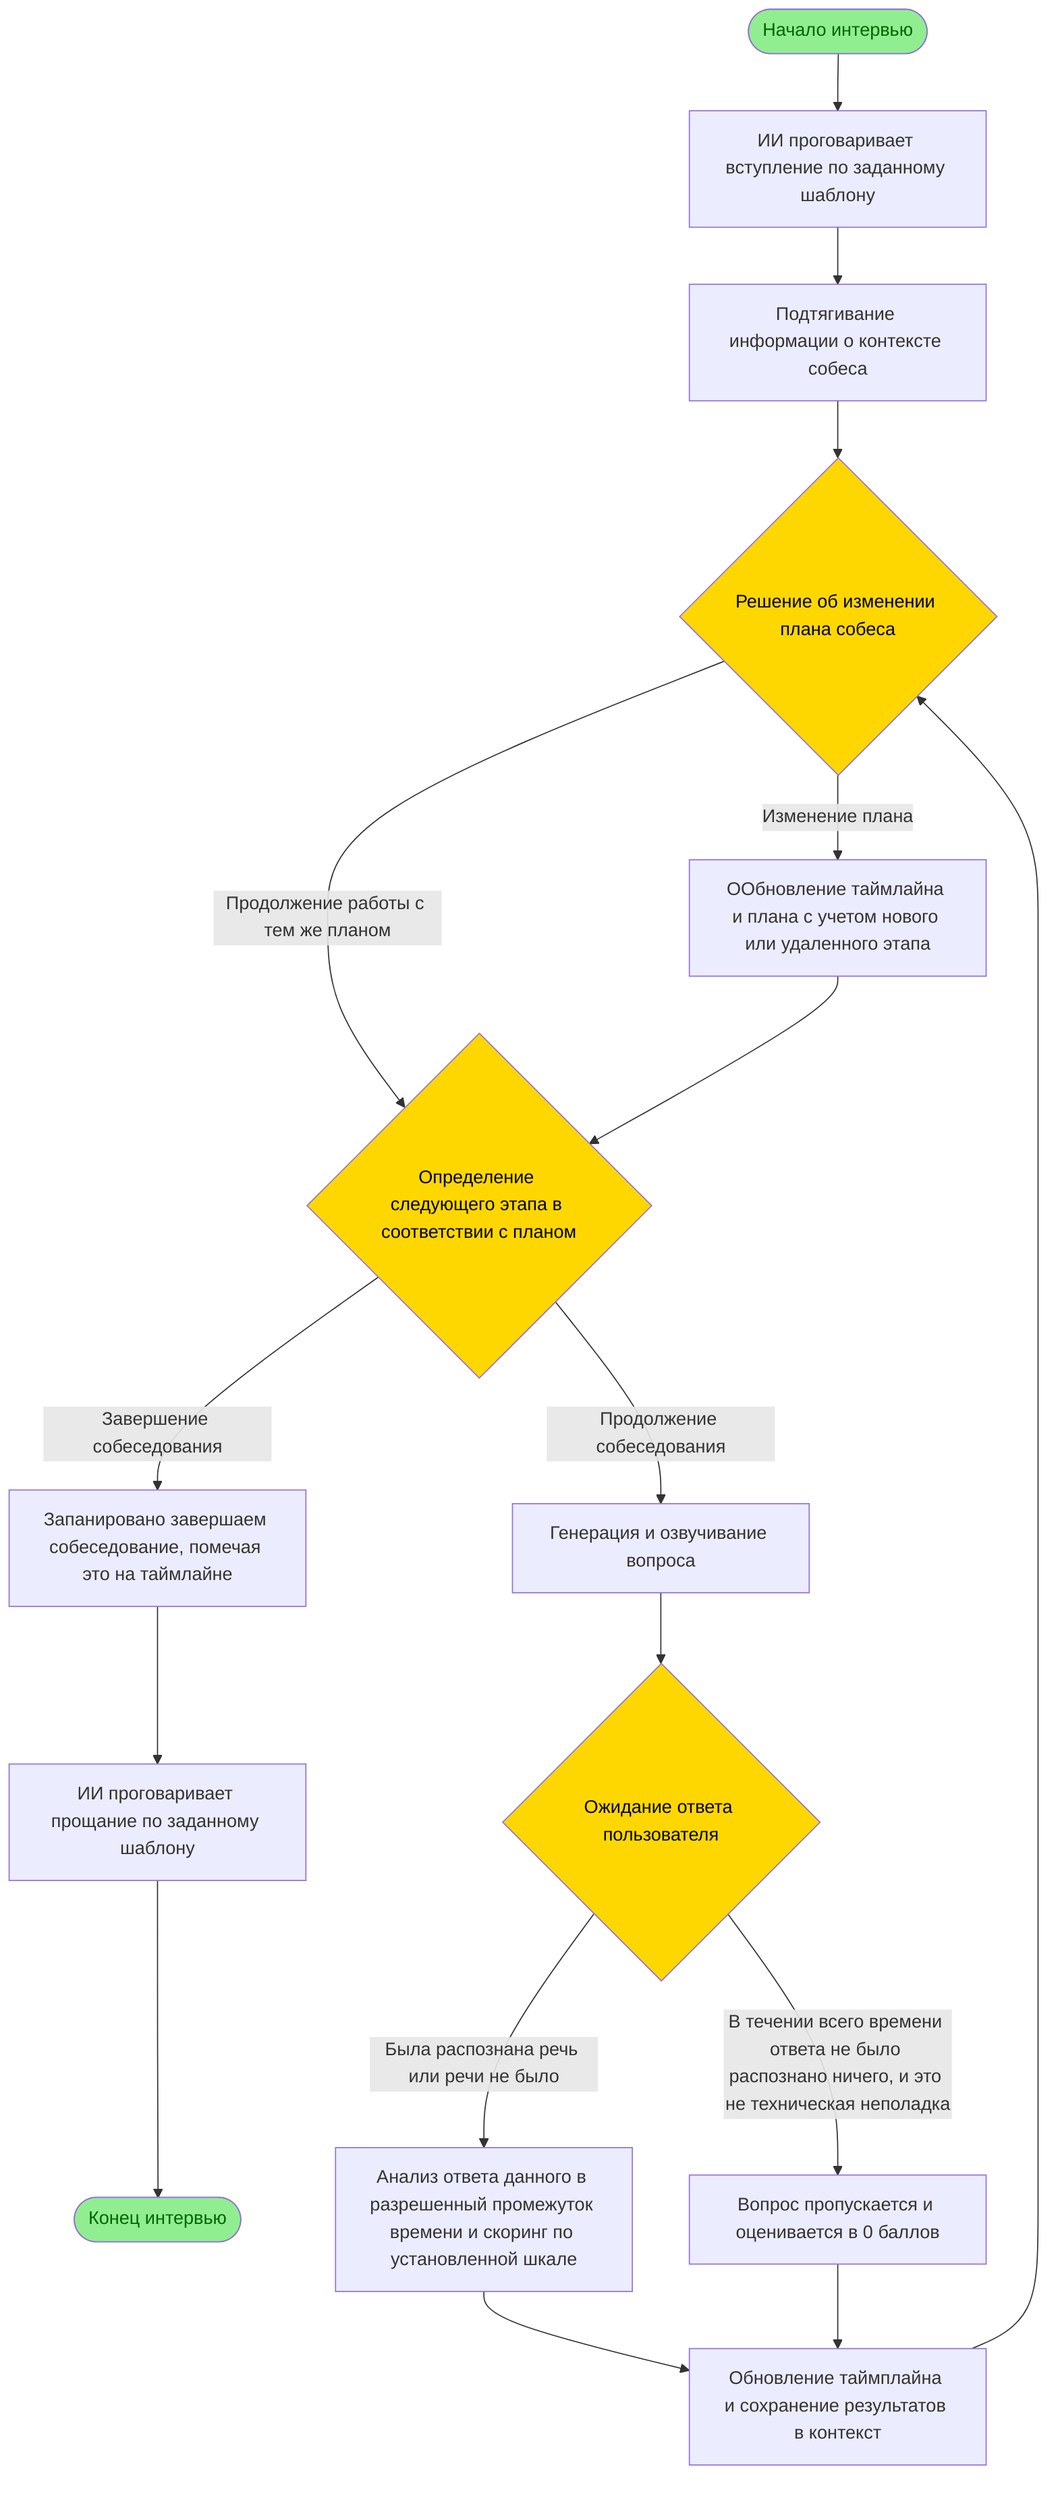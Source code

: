 flowchart TD
    A([Начало интервью]) --> B[ИИ проговаривает вступление по заданному шаблону]
    B --> C[Подтягивание информации о контексте собеса]
    C --> D{Решение об изменении плана собеса}
    
    D -->|Изменение плана| E[ООбновление таймлайна и плана с учетом нового или удаленного этапа]
    D -->|Продолжение работы с тем же планом| F{Определение следующего этапа в соответствии с планом}
    
    E --> F
    
    F -->|Завершение собеседования| G[Запанировано завершаем собеседование, помечая это на таймлайне]
    F -->|Продолжение собеседования| H[Генерация и озвучивание вопроса]
    
    G --> I[ИИ проговаривает прощание по заданному шаблону]
    I --> J([Конец интервью])
    
    H --> K{Ожидание ответа пользователя}
    
    K -->|Была распознана речь или речи не было| L[Анализ ответа данного в разрешенный промежуток времени и скоринг по установленной шкале]
    K -->|В течении всего времени ответа не было распознано ничего, и это не техническая неполадка| M[Вопрос пропускается и оценивается в 0 баллов]
    
    L --> N[Обновление таймплайна и сохранение результатов в контекст]
    M --> N
    
    N --> D
    
    style A fill:#90EE90,color:#006400
    style J fill:#90EE90,color:#006400
    style D fill:#FFD700,color:#000000
    style F fill:#FFD700,color:#000000
    style K fill:#FFD700,color:#000000